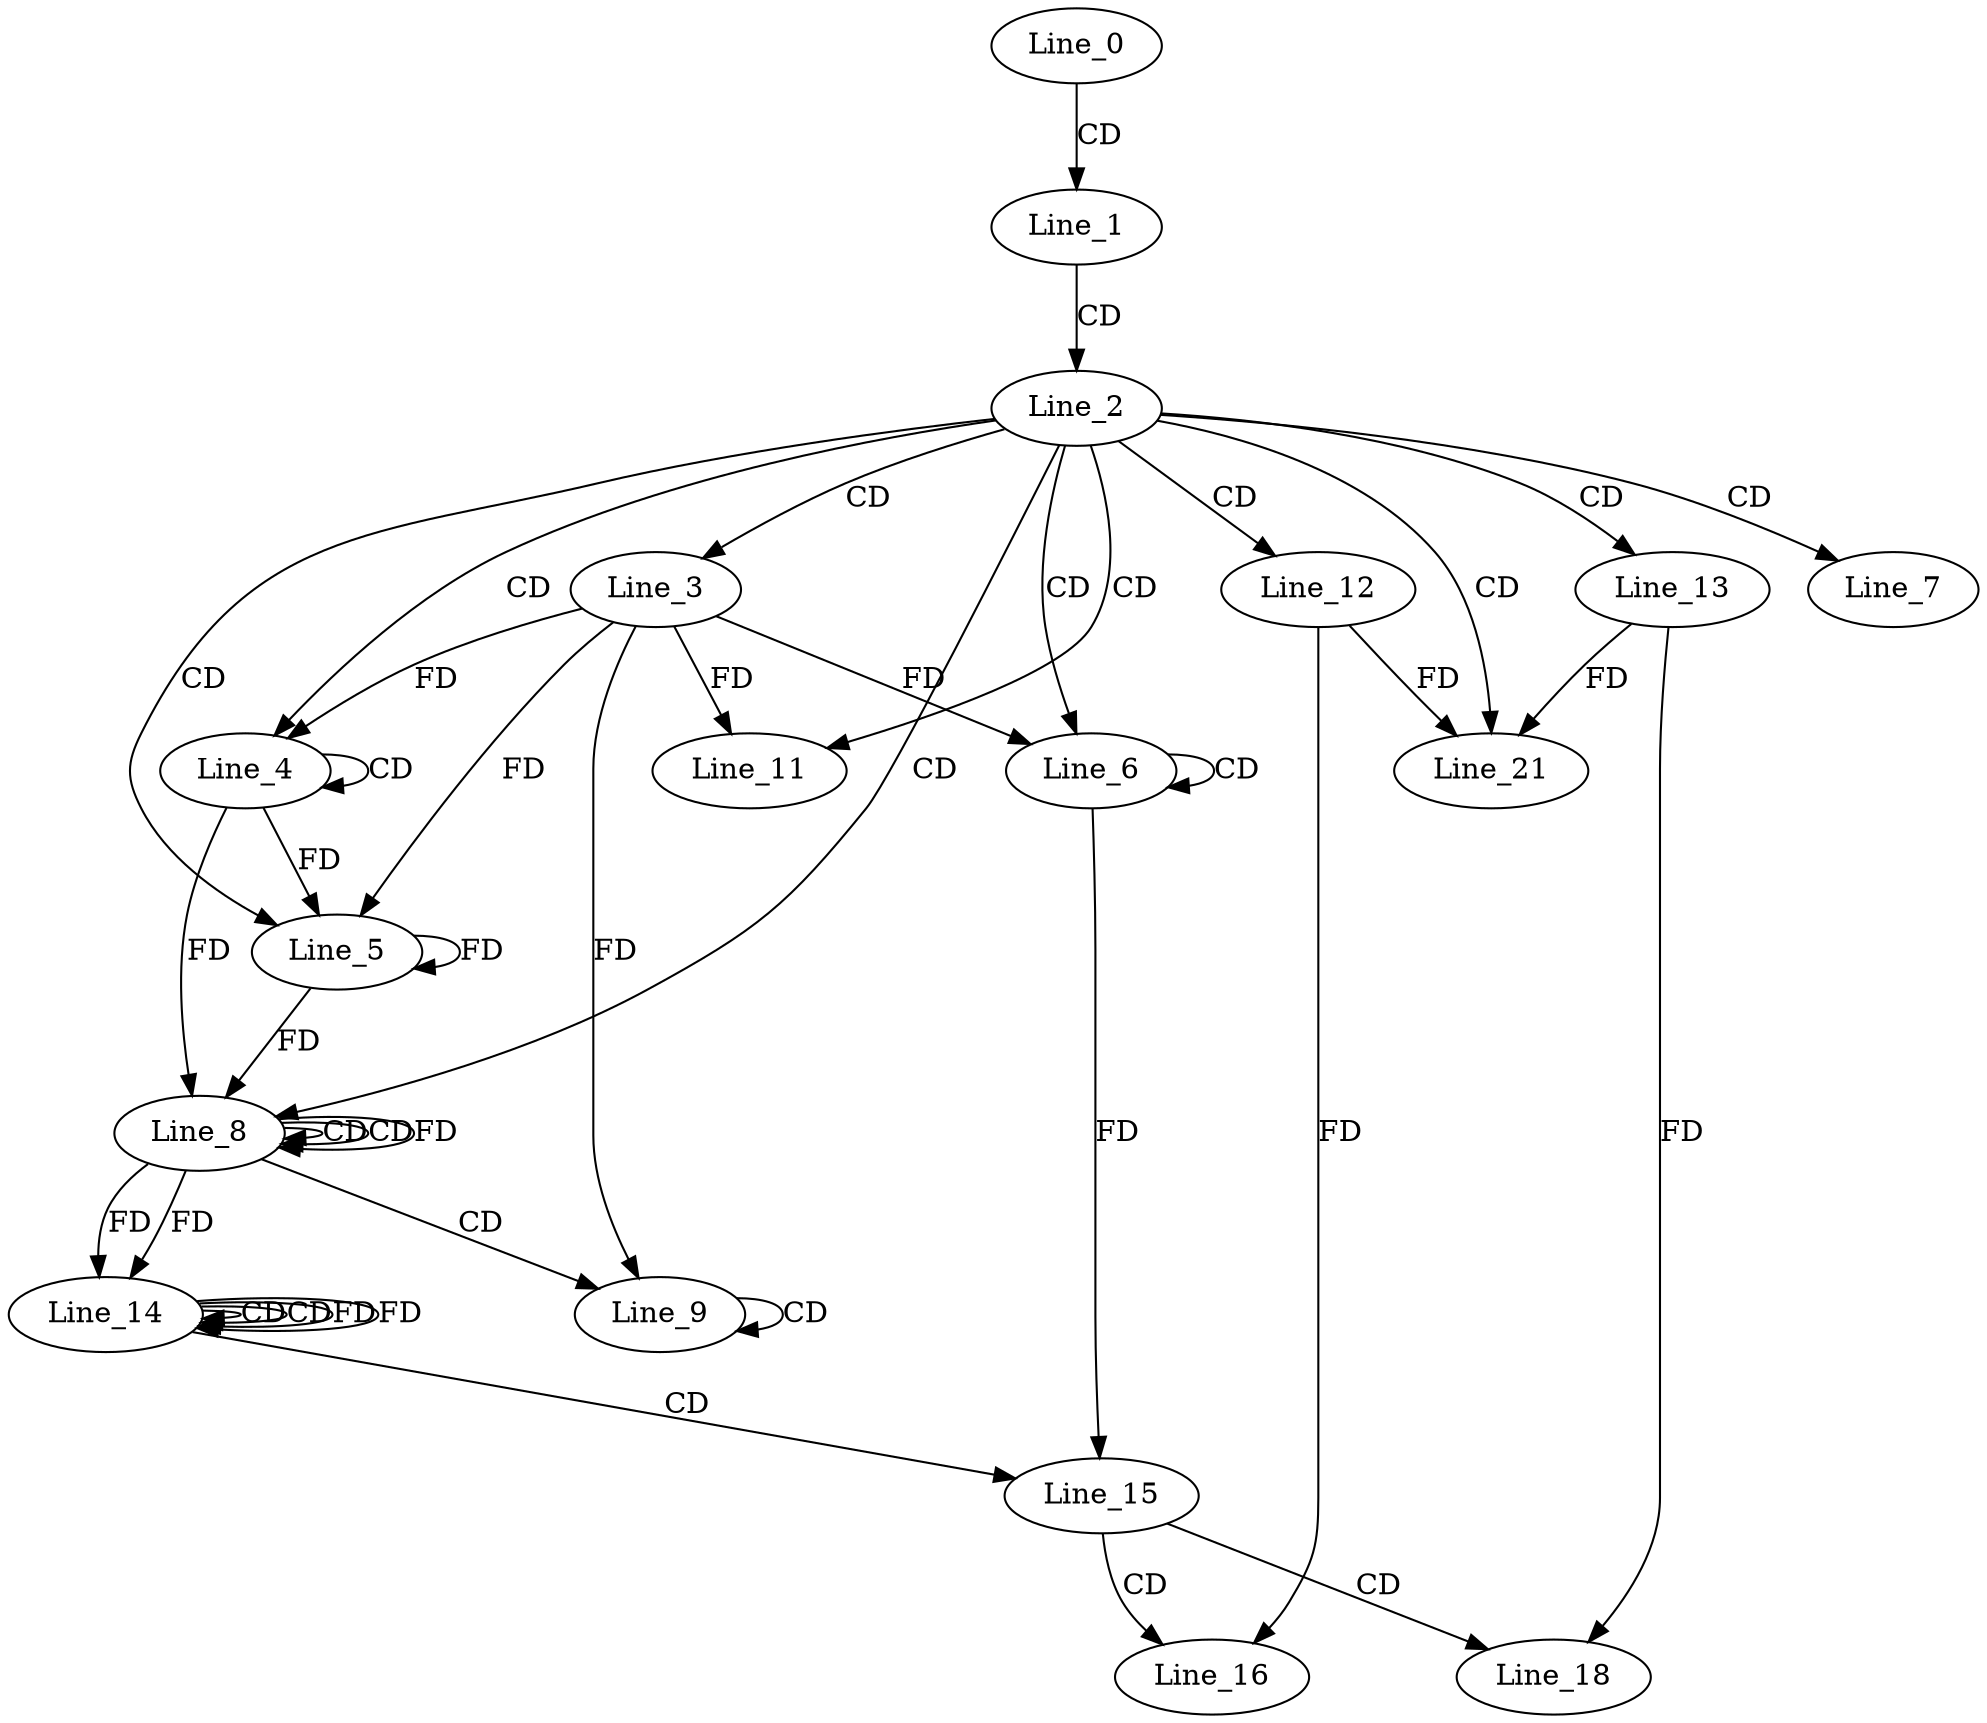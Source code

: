 digraph G {
  Line_0;
  Line_1;
  Line_2;
  Line_3;
  Line_4;
  Line_4;
  Line_5;
  Line_5;
  Line_6;
  Line_6;
  Line_7;
  Line_8;
  Line_8;
  Line_8;
  Line_9;
  Line_9;
  Line_11;
  Line_12;
  Line_13;
  Line_14;
  Line_14;
  Line_14;
  Line_15;
  Line_16;
  Line_18;
  Line_21;
  Line_21;
  Line_0 -> Line_1 [ label="CD" ];
  Line_1 -> Line_2 [ label="CD" ];
  Line_2 -> Line_3 [ label="CD" ];
  Line_2 -> Line_4 [ label="CD" ];
  Line_4 -> Line_4 [ label="CD" ];
  Line_3 -> Line_4 [ label="FD" ];
  Line_2 -> Line_5 [ label="CD" ];
  Line_4 -> Line_5 [ label="FD" ];
  Line_5 -> Line_5 [ label="FD" ];
  Line_3 -> Line_5 [ label="FD" ];
  Line_2 -> Line_6 [ label="CD" ];
  Line_6 -> Line_6 [ label="CD" ];
  Line_3 -> Line_6 [ label="FD" ];
  Line_2 -> Line_7 [ label="CD" ];
  Line_2 -> Line_8 [ label="CD" ];
  Line_8 -> Line_8 [ label="CD" ];
  Line_4 -> Line_8 [ label="FD" ];
  Line_5 -> Line_8 [ label="FD" ];
  Line_8 -> Line_8 [ label="CD" ];
  Line_8 -> Line_8 [ label="FD" ];
  Line_8 -> Line_9 [ label="CD" ];
  Line_9 -> Line_9 [ label="CD" ];
  Line_3 -> Line_9 [ label="FD" ];
  Line_2 -> Line_11 [ label="CD" ];
  Line_3 -> Line_11 [ label="FD" ];
  Line_2 -> Line_12 [ label="CD" ];
  Line_2 -> Line_13 [ label="CD" ];
  Line_14 -> Line_14 [ label="CD" ];
  Line_8 -> Line_14 [ label="FD" ];
  Line_14 -> Line_14 [ label="CD" ];
  Line_14 -> Line_14 [ label="FD" ];
  Line_8 -> Line_14 [ label="FD" ];
  Line_14 -> Line_15 [ label="CD" ];
  Line_6 -> Line_15 [ label="FD" ];
  Line_15 -> Line_16 [ label="CD" ];
  Line_12 -> Line_16 [ label="FD" ];
  Line_15 -> Line_18 [ label="CD" ];
  Line_13 -> Line_18 [ label="FD" ];
  Line_2 -> Line_21 [ label="CD" ];
  Line_12 -> Line_21 [ label="FD" ];
  Line_13 -> Line_21 [ label="FD" ];
  Line_14 -> Line_14 [ label="FD" ];
}
